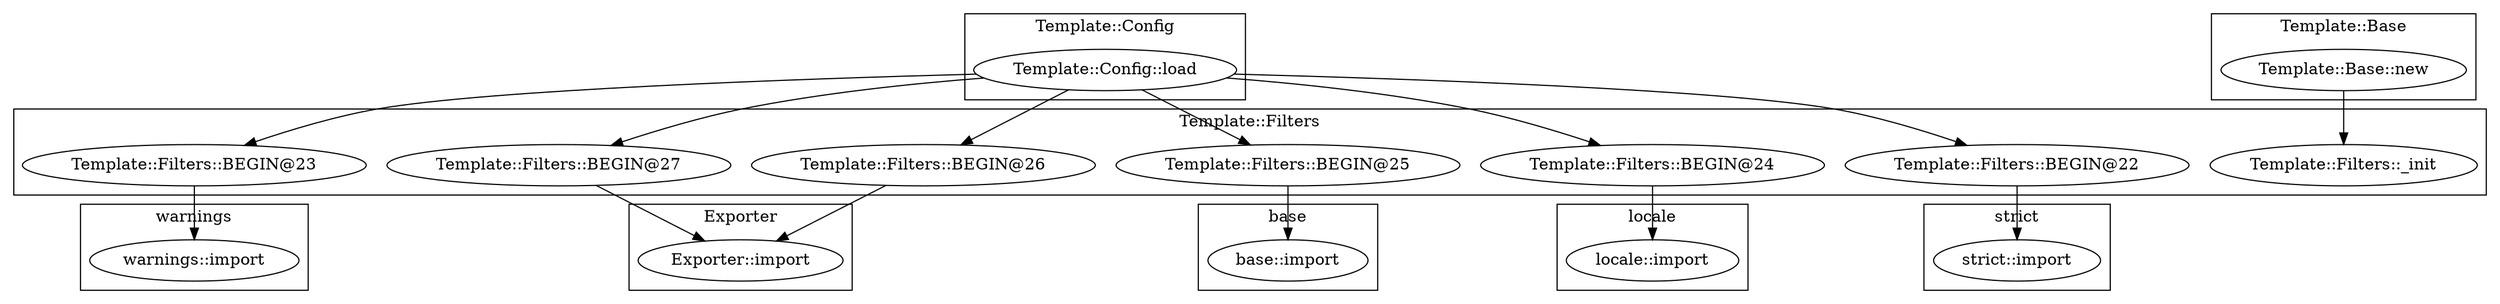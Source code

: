 digraph {
graph [overlap=false]
subgraph cluster_locale {
	label="locale";
	"locale::import";
}
subgraph cluster_warnings {
	label="warnings";
	"warnings::import";
}
subgraph cluster_Template_Filters {
	label="Template::Filters";
	"Template::Filters::_init";
	"Template::Filters::BEGIN@23";
	"Template::Filters::BEGIN@27";
	"Template::Filters::BEGIN@25";
	"Template::Filters::BEGIN@24";
	"Template::Filters::BEGIN@22";
	"Template::Filters::BEGIN@26";
}
subgraph cluster_Template_Config {
	label="Template::Config";
	"Template::Config::load";
}
subgraph cluster_base {
	label="base";
	"base::import";
}
subgraph cluster_Exporter {
	label="Exporter";
	"Exporter::import";
}
subgraph cluster_Template_Base {
	label="Template::Base";
	"Template::Base::new";
}
subgraph cluster_strict {
	label="strict";
	"strict::import";
}
"Template::Config::load" -> "Template::Filters::BEGIN@26";
"Template::Config::load" -> "Template::Filters::BEGIN@23";
"Template::Base::new" -> "Template::Filters::_init";
"Template::Config::load" -> "Template::Filters::BEGIN@22";
"Template::Filters::BEGIN@24" -> "locale::import";
"Template::Filters::BEGIN@22" -> "strict::import";
"Template::Filters::BEGIN@26" -> "Exporter::import";
"Template::Filters::BEGIN@27" -> "Exporter::import";
"Template::Filters::BEGIN@25" -> "base::import";
"Template::Filters::BEGIN@23" -> "warnings::import";
"Template::Config::load" -> "Template::Filters::BEGIN@24";
"Template::Config::load" -> "Template::Filters::BEGIN@25";
"Template::Config::load" -> "Template::Filters::BEGIN@27";
}
